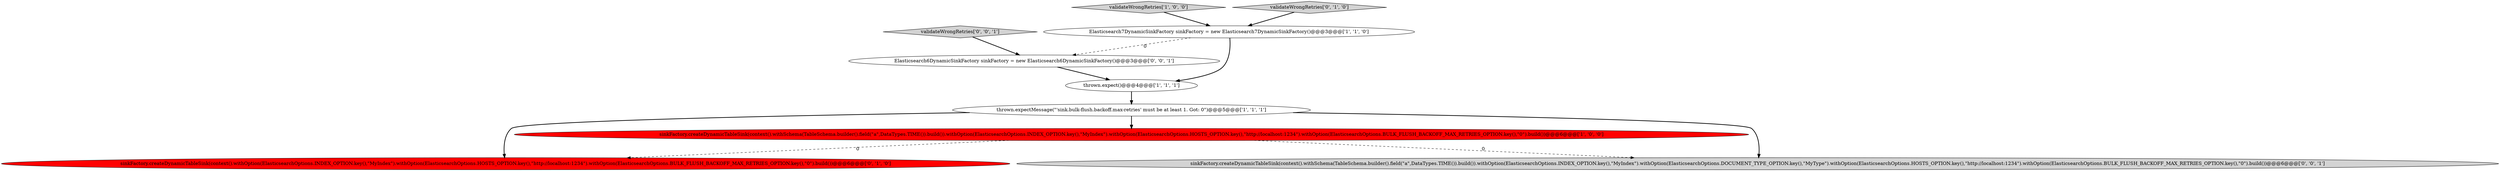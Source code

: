 digraph {
6 [style = filled, label = "sinkFactory.createDynamicTableSink(context().withOption(ElasticsearchOptions.INDEX_OPTION.key(),\"MyIndex\").withOption(ElasticsearchOptions.HOSTS_OPTION.key(),\"http://localhost:1234\").withOption(ElasticsearchOptions.BULK_FLUSH_BACKOFF_MAX_RETRIES_OPTION.key(),\"0\").build())@@@6@@@['0', '1', '0']", fillcolor = red, shape = ellipse image = "AAA1AAABBB2BBB"];
2 [style = filled, label = "validateWrongRetries['1', '0', '0']", fillcolor = lightgray, shape = diamond image = "AAA0AAABBB1BBB"];
0 [style = filled, label = "sinkFactory.createDynamicTableSink(context().withSchema(TableSchema.builder().field(\"a\",DataTypes.TIME()).build()).withOption(ElasticsearchOptions.INDEX_OPTION.key(),\"MyIndex\").withOption(ElasticsearchOptions.HOSTS_OPTION.key(),\"http://localhost:1234\").withOption(ElasticsearchOptions.BULK_FLUSH_BACKOFF_MAX_RETRIES_OPTION.key(),\"0\").build())@@@6@@@['1', '0', '0']", fillcolor = red, shape = ellipse image = "AAA1AAABBB1BBB"];
4 [style = filled, label = "thrown.expectMessage(\"'sink.bulk-flush.backoff.max-retries' must be at least 1. Got: 0\")@@@5@@@['1', '1', '1']", fillcolor = white, shape = ellipse image = "AAA0AAABBB1BBB"];
5 [style = filled, label = "validateWrongRetries['0', '1', '0']", fillcolor = lightgray, shape = diamond image = "AAA0AAABBB2BBB"];
3 [style = filled, label = "thrown.expect()@@@4@@@['1', '1', '1']", fillcolor = white, shape = ellipse image = "AAA0AAABBB1BBB"];
9 [style = filled, label = "validateWrongRetries['0', '0', '1']", fillcolor = lightgray, shape = diamond image = "AAA0AAABBB3BBB"];
8 [style = filled, label = "Elasticsearch6DynamicSinkFactory sinkFactory = new Elasticsearch6DynamicSinkFactory()@@@3@@@['0', '0', '1']", fillcolor = white, shape = ellipse image = "AAA0AAABBB3BBB"];
1 [style = filled, label = "Elasticsearch7DynamicSinkFactory sinkFactory = new Elasticsearch7DynamicSinkFactory()@@@3@@@['1', '1', '0']", fillcolor = white, shape = ellipse image = "AAA0AAABBB1BBB"];
7 [style = filled, label = "sinkFactory.createDynamicTableSink(context().withSchema(TableSchema.builder().field(\"a\",DataTypes.TIME()).build()).withOption(ElasticsearchOptions.INDEX_OPTION.key(),\"MyIndex\").withOption(ElasticsearchOptions.DOCUMENT_TYPE_OPTION.key(),\"MyType\").withOption(ElasticsearchOptions.HOSTS_OPTION.key(),\"http://localhost:1234\").withOption(ElasticsearchOptions.BULK_FLUSH_BACKOFF_MAX_RETRIES_OPTION.key(),\"0\").build())@@@6@@@['0', '0', '1']", fillcolor = lightgray, shape = ellipse image = "AAA0AAABBB3BBB"];
1->3 [style = bold, label=""];
5->1 [style = bold, label=""];
1->8 [style = dashed, label="0"];
0->7 [style = dashed, label="0"];
9->8 [style = bold, label=""];
4->6 [style = bold, label=""];
3->4 [style = bold, label=""];
2->1 [style = bold, label=""];
4->7 [style = bold, label=""];
4->0 [style = bold, label=""];
0->6 [style = dashed, label="0"];
8->3 [style = bold, label=""];
}
